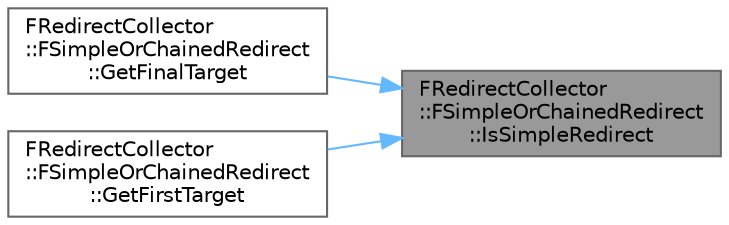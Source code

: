 digraph "FRedirectCollector::FSimpleOrChainedRedirect::IsSimpleRedirect"
{
 // INTERACTIVE_SVG=YES
 // LATEX_PDF_SIZE
  bgcolor="transparent";
  edge [fontname=Helvetica,fontsize=10,labelfontname=Helvetica,labelfontsize=10];
  node [fontname=Helvetica,fontsize=10,shape=box,height=0.2,width=0.4];
  rankdir="RL";
  Node1 [id="Node000001",label="FRedirectCollector\l::FSimpleOrChainedRedirect\l::IsSimpleRedirect",height=0.2,width=0.4,color="gray40", fillcolor="grey60", style="filled", fontcolor="black",tooltip=" "];
  Node1 -> Node2 [id="edge1_Node000001_Node000002",dir="back",color="steelblue1",style="solid",tooltip=" "];
  Node2 [id="Node000002",label="FRedirectCollector\l::FSimpleOrChainedRedirect\l::GetFinalTarget",height=0.2,width=0.4,color="grey40", fillcolor="white", style="filled",URL="$d0/d6f/structFRedirectCollector_1_1FSimpleOrChainedRedirect.html#a8020dd5b27e29fffacef62c27d643877",tooltip=" "];
  Node1 -> Node3 [id="edge2_Node000001_Node000003",dir="back",color="steelblue1",style="solid",tooltip=" "];
  Node3 [id="Node000003",label="FRedirectCollector\l::FSimpleOrChainedRedirect\l::GetFirstTarget",height=0.2,width=0.4,color="grey40", fillcolor="white", style="filled",URL="$d0/d6f/structFRedirectCollector_1_1FSimpleOrChainedRedirect.html#ab243b5686140874be3c2294c07b90f7e",tooltip=" "];
}
